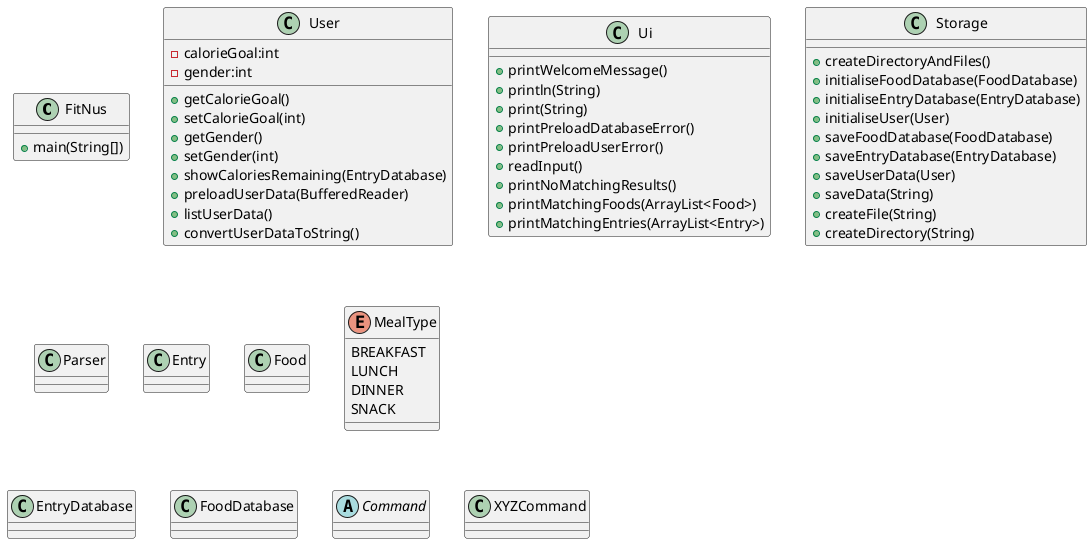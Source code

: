 @startuml
'https://plantuml.com/class-diagram

class FitNus {
+main(String[])
}
class User {
-calorieGoal:int
-gender:int
+getCalorieGoal()
+setCalorieGoal(int)
+getGender()
+setGender(int)
+showCaloriesRemaining(EntryDatabase)
+preloadUserData(BufferedReader)
+listUserData()
+convertUserDataToString()
}
class Ui {
+printWelcomeMessage()
+println(String)
+print(String)
+printPreloadDatabaseError()
+printPreloadUserError()
+readInput()
+printNoMatchingResults()
+printMatchingFoods(ArrayList<Food>)
+printMatchingEntries(ArrayList<Entry>)
}
class Storage {
+createDirectoryAndFiles()
+initialiseFoodDatabase(FoodDatabase)
+initialiseEntryDatabase(EntryDatabase)
+initialiseUser(User)
+saveFoodDatabase(FoodDatabase)
+saveEntryDatabase(EntryDatabase)
+saveUserData(User)
+saveData(String)
+createFile(String)
+createDirectory(String)
}
class Parser
class Entry
class Food
enum MealType {
BREAKFAST
LUNCH
DINNER
SNACK
}
class EntryDatabase
class FoodDatabase
abstract Command
class XYZCommand

@enduml